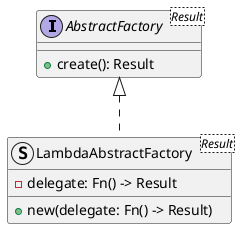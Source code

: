 @startuml "abstract_factory"

interface "AbstractFactory" as fact<Result> {
    {method} + create(): Result
}

struct "LambdaAbstractFactory" as lbdfact<Result> {
    {field} - delegate: Fn() -> Result
    {method} + new(delegate: Fn() -> Result)
}

lbdfact .u.|> fact

@enduml